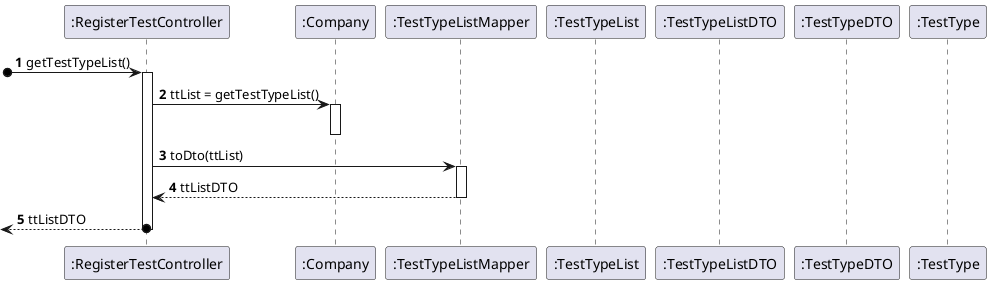 @startuml
'https://plantuml.com/sequence-diagram

autonumber
participant ":RegisterTestController" as ctrl
participant ":Company" as comp
participant ":TestTypeListMapper" as mapper
participant ":TestTypeList" as tTypeList
participant ":TestTypeListDTO" as tTypeListDTO
participant ":TestTypeDTO" as tTypeDTO
participant ":TestType" as tType


[o-> ctrl: getTestTypeList()
activate ctrl
ctrl -> comp: ttList = getTestTypeList()
activate comp
deactivate
ctrl -> mapper: toDto(ttList)
activate mapper
return ttListDTO
return ttListDTO
deactivate mapper
deactivate ctrl



@enduml